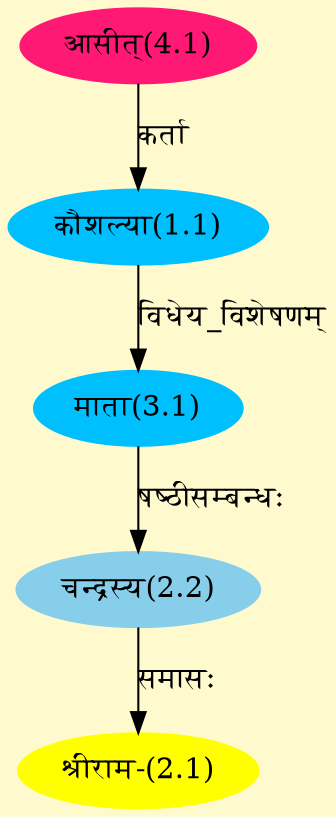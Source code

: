 digraph G{
rankdir=BT;
 compound=true;
 bgcolor="lemonchiffon1";
Node1_1 [style=filled, color="#00BFFF" label = "कौशल्या(1.1)"]
Node4_1 [style=filled, color="#FF1975" label = "आसीत्(4.1)"]
Node2_1 [style=filled, color="#FFFF00" label = "श्रीराम-(2.1)"]
Node2_2 [style=filled, color="#87CEEB" label = "चन्द्रस्य(2.2)"]
Node3_1 [style=filled, color="#00BFFF" label = "माता(3.1)"]
/* Start of Relations section */

Node1_1 -> Node4_1 [  label="कर्ता"  dir="back" ]
Node2_1 -> Node2_2 [  label="समासः"  dir="back" ]
Node2_2 -> Node3_1 [  label="षष्ठीसम्बन्धः"  dir="back" ]
Node3_1 -> Node1_1 [  label="विधेय_विशेषणम्"  dir="back" ]
}
